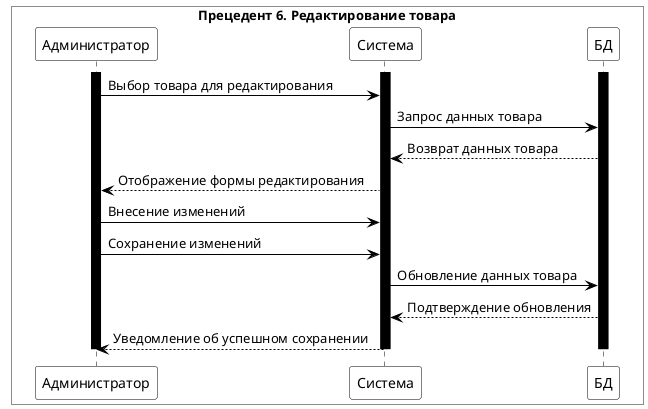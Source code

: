@startuml
skinparam sequence {
    ArrowColor Black
    ActorBorderColor Black
    LifeLineBorderColor Black
    LifeLineBackgroundColor Black
    ParticipantBorderColor Black
    ParticipantBackgroundColor White
    ParticipantFontColor Black
}

skinparam ParticipantPadding 20
skinparam BoxPadding 10

box "Прецедент 6. Редактирование товара" #White
participant "Администратор" as Admin #White
participant "Система" as System #White
participant "БД" as DB #White
end box

activate Admin #Black
activate System #Black
activate DB #Black

Admin -> System: Выбор товара для редактирования
System -> DB: Запрос данных товара
DB --> System: Возврат данных товара
System --> Admin: Отображение формы редактирования
Admin -> System: Внесение изменений
Admin -> System: Сохранение изменений
System -> DB: Обновление данных товара
DB --> System: Подтверждение обновления
System --> Admin: Уведомление об успешном сохранении

deactivate DB
deactivate System
deactivate Admin

@enduml
